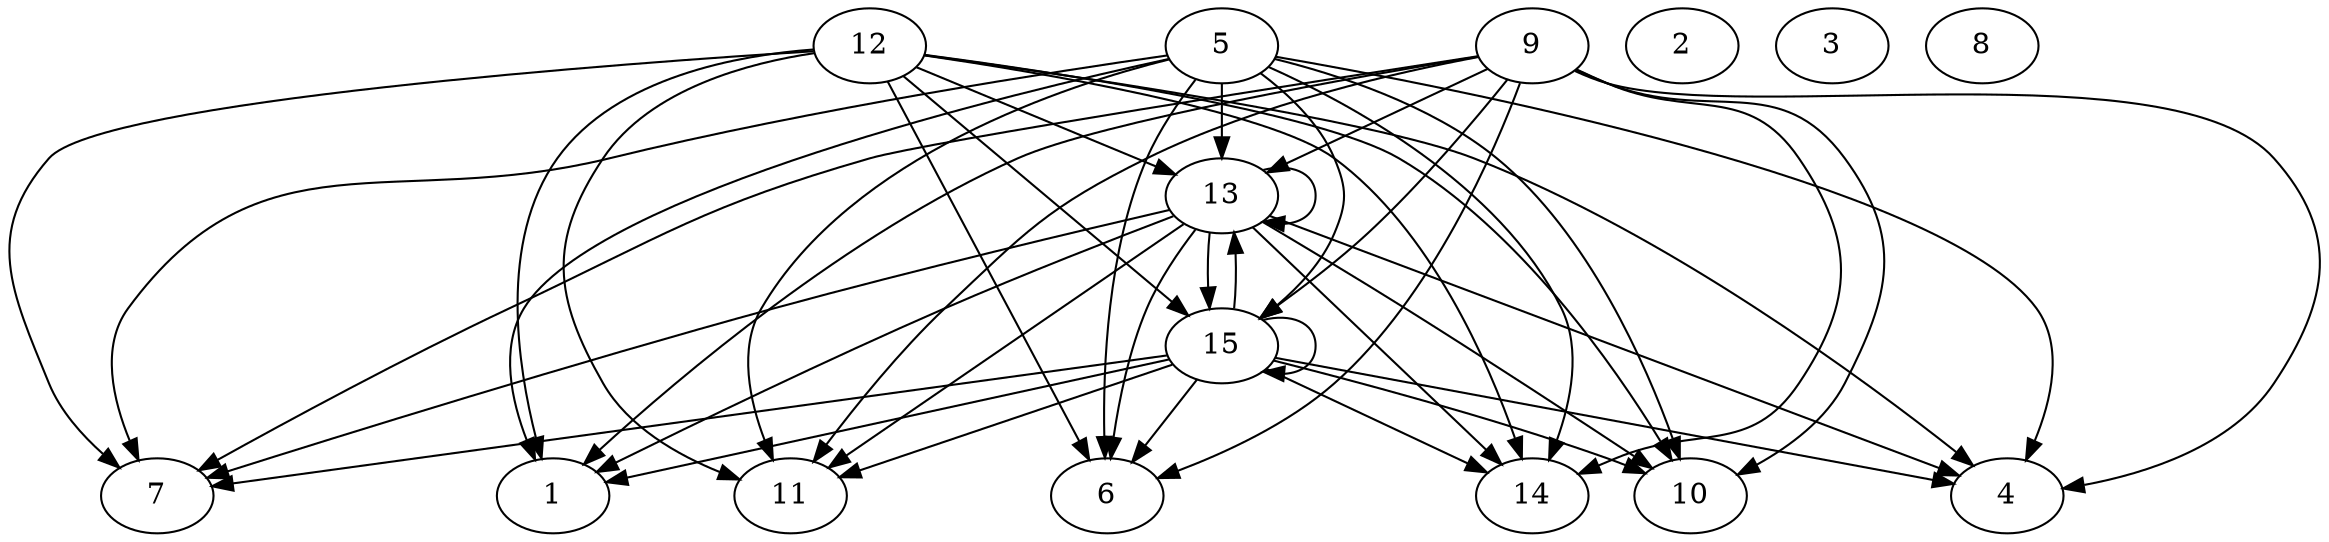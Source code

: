 digraph "src/../output/lab2/matrix-9/graph.gv" {
	1
	2
	3
	4
	5
	6
	7
	8
	9
	10
	11
	12
	13
	14
	15
	5 -> 1
	5 -> 4
	5 -> 6
	5 -> 7
	5 -> 10
	5 -> 11
	5 -> 13
	5 -> 14
	5 -> 15
	9 -> 1
	9 -> 4
	9 -> 6
	9 -> 7
	9 -> 10
	9 -> 11
	9 -> 13
	9 -> 14
	9 -> 15
	12 -> 1
	12 -> 4
	12 -> 6
	12 -> 7
	12 -> 10
	12 -> 11
	12 -> 13
	12 -> 14
	12 -> 15
	13 -> 1
	13 -> 4
	13 -> 6
	13 -> 7
	13 -> 10
	13 -> 11
	13 -> 13
	13 -> 14
	13 -> 15
	15 -> 1
	15 -> 4
	15 -> 6
	15 -> 7
	15 -> 10
	15 -> 11
	15 -> 13
	15 -> 14
	15 -> 15
}
